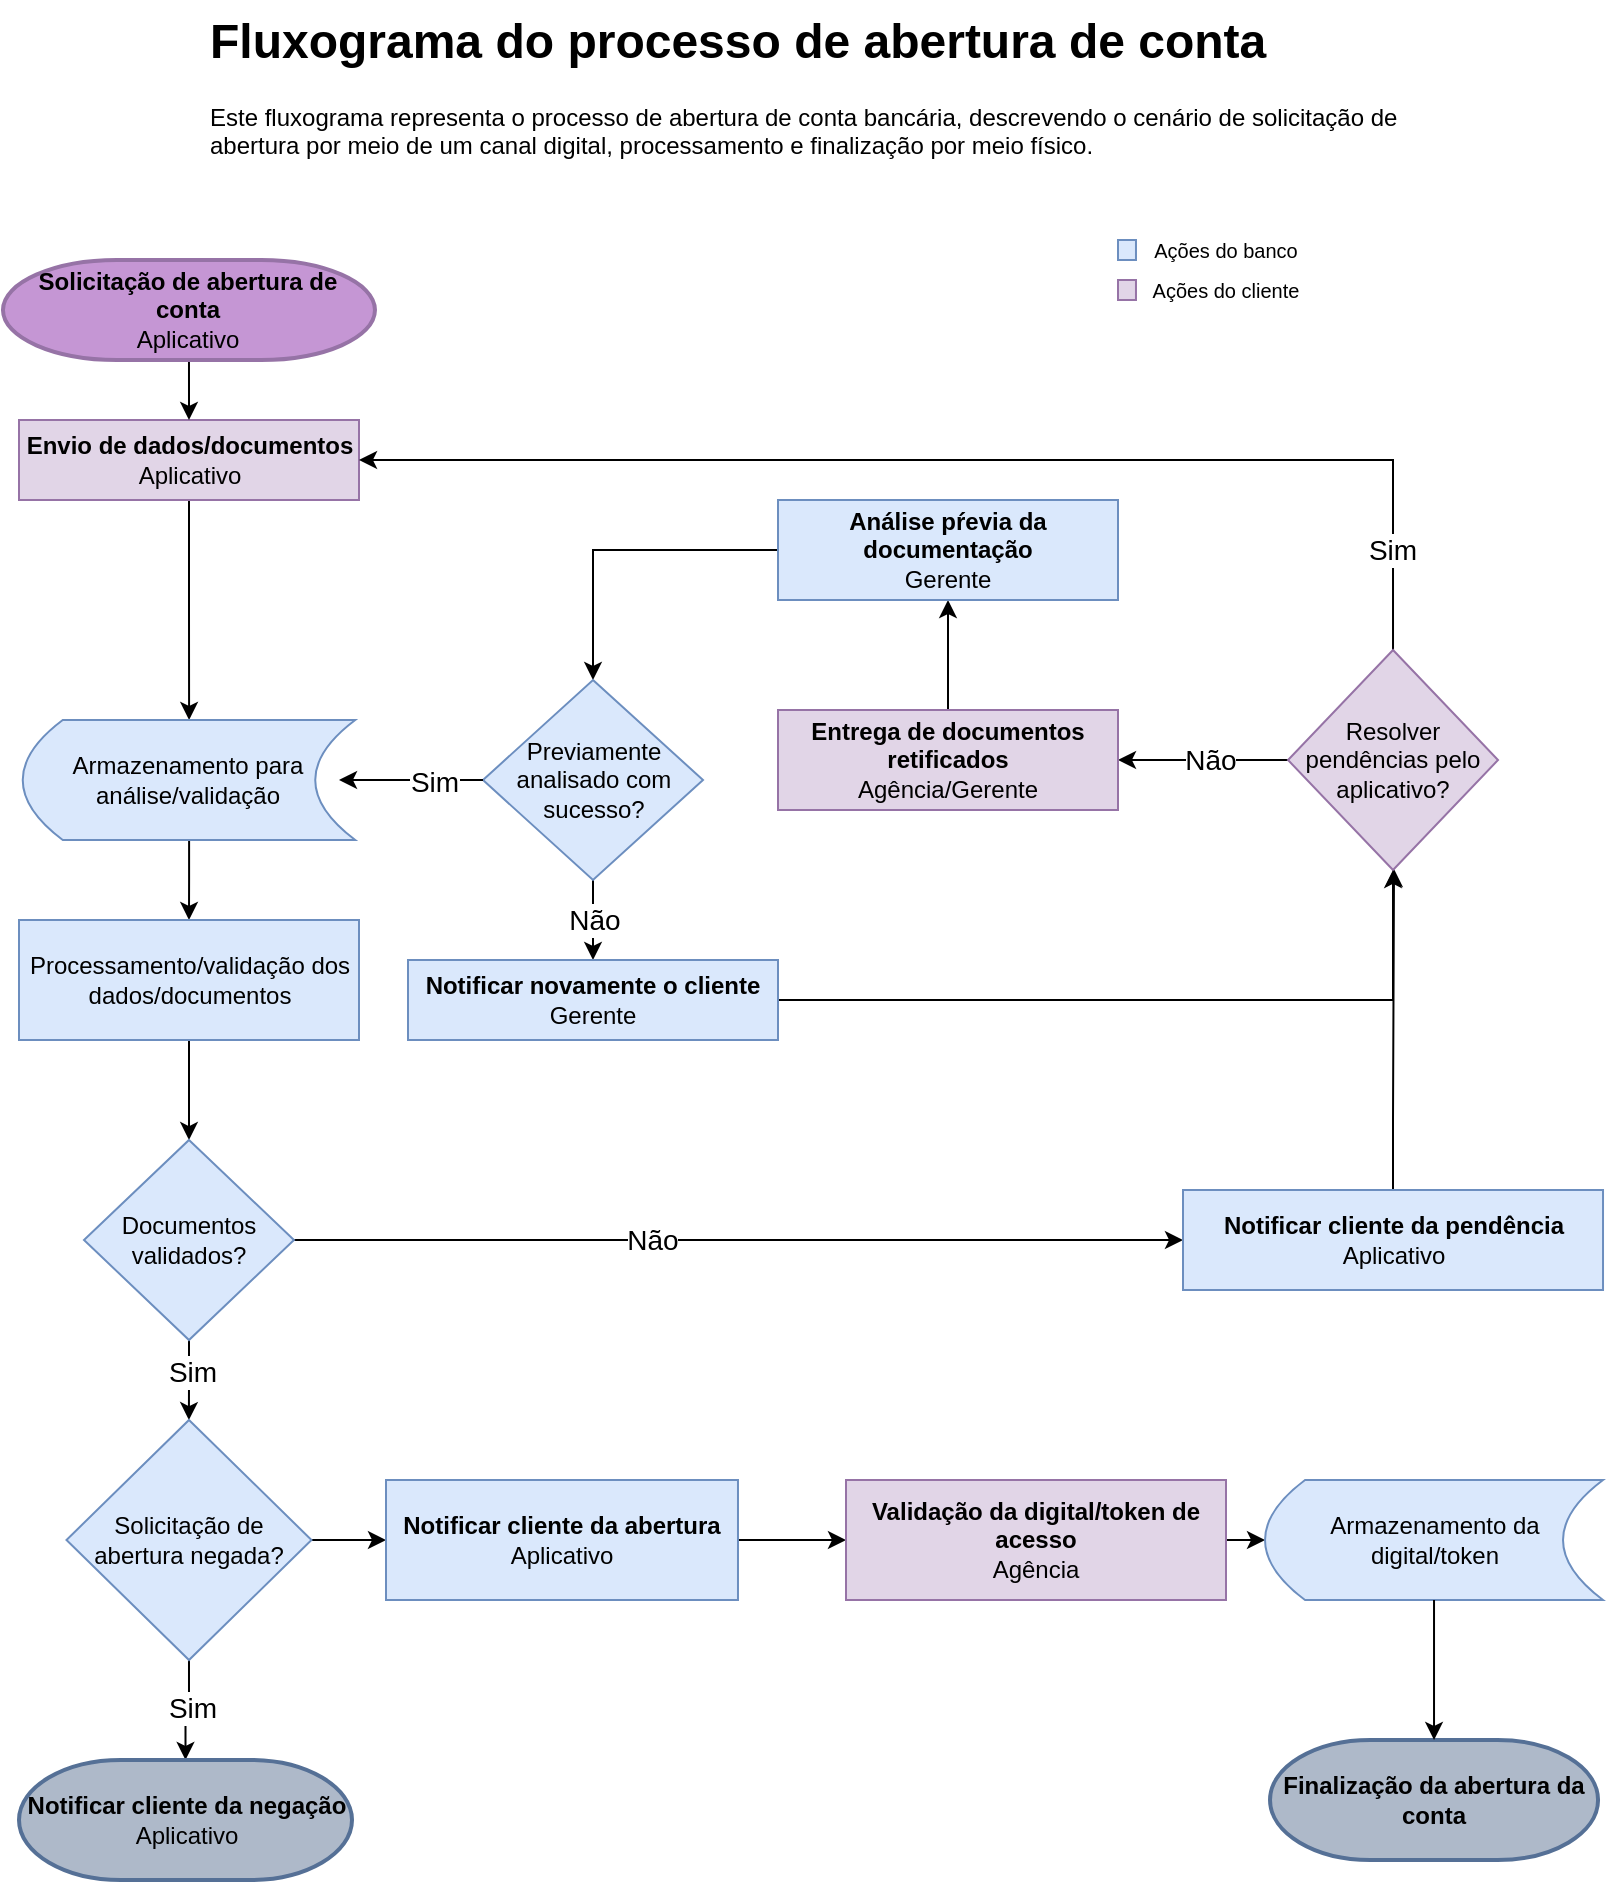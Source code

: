 <mxfile version="24.2.2" type="github">
  <diagram name="Página-1" id="sAMAr2vy35mOlVUHSsa4">
    <mxGraphModel dx="1122" dy="753" grid="1" gridSize="10" guides="1" tooltips="1" connect="1" arrows="1" fold="1" page="1" pageScale="1" pageWidth="827" pageHeight="1169" math="0" shadow="0">
      <root>
        <mxCell id="0" />
        <mxCell id="1" parent="0" />
        <mxCell id="zvZUPfMolD2kg06sg28C-1" value="&lt;h1 style=&quot;margin-top: 0px;&quot;&gt;Fluxograma do processo de abertura de conta&lt;/h1&gt;&lt;p&gt;Este fluxograma representa o processo de abertura de conta bancária, descrevendo o cenário de solicitação de abertura por meio de um canal digital, processamento e finalização por meio físico.&lt;/p&gt;" style="text;html=1;whiteSpace=wrap;overflow=hidden;rounded=0;" parent="1" vertex="1">
          <mxGeometry x="110" width="630" height="130" as="geometry" />
        </mxCell>
        <mxCell id="zvZUPfMolD2kg06sg28C-5" value="" style="edgeStyle=orthogonalEdgeStyle;rounded=0;orthogonalLoop=1;jettySize=auto;html=1;" parent="1" source="zvZUPfMolD2kg06sg28C-3" target="zvZUPfMolD2kg06sg28C-4" edge="1">
          <mxGeometry relative="1" as="geometry" />
        </mxCell>
        <mxCell id="zvZUPfMolD2kg06sg28C-3" value="&lt;b&gt;Envio de dados/documentos&lt;/b&gt;&lt;div&gt;Aplicativo&lt;/div&gt;" style="rounded=0;whiteSpace=wrap;html=1;fillColor=#e1d5e7;strokeColor=#9673a6;" parent="1" vertex="1">
          <mxGeometry x="16.5" y="210" width="170" height="40" as="geometry" />
        </mxCell>
        <mxCell id="zvZUPfMolD2kg06sg28C-7" value="" style="edgeStyle=orthogonalEdgeStyle;rounded=0;orthogonalLoop=1;jettySize=auto;html=1;" parent="1" source="zvZUPfMolD2kg06sg28C-4" target="zvZUPfMolD2kg06sg28C-6" edge="1">
          <mxGeometry relative="1" as="geometry" />
        </mxCell>
        <mxCell id="zvZUPfMolD2kg06sg28C-4" value="&lt;div style=&quot;&quot;&gt;&lt;span style=&quot;background-color: initial;&quot;&gt;Armazenamento para análise/validação&lt;/span&gt;&lt;/div&gt;" style="shape=dataStorage;whiteSpace=wrap;html=1;fixedSize=1;align=center;fillColor=#dae8fc;strokeColor=#6c8ebf;" parent="1" vertex="1">
          <mxGeometry x="18.37" y="360" width="166.25" height="60" as="geometry" />
        </mxCell>
        <mxCell id="zvZUPfMolD2kg06sg28C-9" value="" style="edgeStyle=orthogonalEdgeStyle;rounded=0;orthogonalLoop=1;jettySize=auto;html=1;" parent="1" source="zvZUPfMolD2kg06sg28C-6" target="zvZUPfMolD2kg06sg28C-8" edge="1">
          <mxGeometry relative="1" as="geometry" />
        </mxCell>
        <mxCell id="zvZUPfMolD2kg06sg28C-6" value="Processamento/validação dos dados/documentos" style="rounded=0;whiteSpace=wrap;html=1;fillColor=#dae8fc;strokeColor=#6c8ebf;" parent="1" vertex="1">
          <mxGeometry x="16.5" y="460" width="170" height="60" as="geometry" />
        </mxCell>
        <mxCell id="zvZUPfMolD2kg06sg28C-30" value="" style="edgeStyle=orthogonalEdgeStyle;rounded=0;orthogonalLoop=1;jettySize=auto;html=1;" parent="1" source="zvZUPfMolD2kg06sg28C-8" target="zvZUPfMolD2kg06sg28C-29" edge="1">
          <mxGeometry relative="1" as="geometry" />
        </mxCell>
        <mxCell id="zvZUPfMolD2kg06sg28C-31" value="&lt;font style=&quot;font-size: 14px;&quot;&gt;Sim&lt;/font&gt;" style="edgeLabel;html=1;align=center;verticalAlign=middle;resizable=0;points=[];" parent="zvZUPfMolD2kg06sg28C-30" vertex="1" connectable="0">
          <mxGeometry x="-0.21" y="1" relative="1" as="geometry">
            <mxPoint as="offset" />
          </mxGeometry>
        </mxCell>
        <mxCell id="zvZUPfMolD2kg06sg28C-33" style="edgeStyle=orthogonalEdgeStyle;rounded=0;orthogonalLoop=1;jettySize=auto;html=1;exitX=1;exitY=0.5;exitDx=0;exitDy=0;entryX=0;entryY=0.5;entryDx=0;entryDy=0;" parent="1" source="zvZUPfMolD2kg06sg28C-8" target="zvZUPfMolD2kg06sg28C-12" edge="1">
          <mxGeometry relative="1" as="geometry">
            <mxPoint x="646.5" y="720.0" as="targetPoint" />
          </mxGeometry>
        </mxCell>
        <mxCell id="zvZUPfMolD2kg06sg28C-34" value="&lt;font style=&quot;font-size: 14px;&quot;&gt;Não&lt;/font&gt;" style="edgeLabel;html=1;align=center;verticalAlign=middle;resizable=0;points=[];" parent="zvZUPfMolD2kg06sg28C-33" vertex="1" connectable="0">
          <mxGeometry x="0.067" y="-2" relative="1" as="geometry">
            <mxPoint x="-58" y="-2" as="offset" />
          </mxGeometry>
        </mxCell>
        <mxCell id="zvZUPfMolD2kg06sg28C-8" value="Documentos validados?" style="rhombus;whiteSpace=wrap;html=1;fillColor=#dae8fc;strokeColor=#6c8ebf;" parent="1" vertex="1">
          <mxGeometry x="49" y="570" width="104.99" height="100" as="geometry" />
        </mxCell>
        <mxCell id="zvZUPfMolD2kg06sg28C-16" value="" style="edgeStyle=orthogonalEdgeStyle;rounded=0;orthogonalLoop=1;jettySize=auto;html=1;exitX=0.5;exitY=0;exitDx=0;exitDy=0;" parent="1" source="zvZUPfMolD2kg06sg28C-12" target="zvZUPfMolD2kg06sg28C-15" edge="1">
          <mxGeometry relative="1" as="geometry">
            <mxPoint x="703.505" y="695.0" as="sourcePoint" />
            <Array as="points">
              <mxPoint x="704" y="560" />
              <mxPoint x="704" y="560" />
            </Array>
          </mxGeometry>
        </mxCell>
        <mxCell id="zvZUPfMolD2kg06sg28C-12" value="&lt;b&gt;Notificar cliente da pendência&lt;/b&gt;&lt;div&gt;Aplicativo&lt;/div&gt;" style="whiteSpace=wrap;html=1;fillColor=#dae8fc;strokeColor=#6c8ebf;" parent="1" vertex="1">
          <mxGeometry x="598.5" y="595" width="210.01" height="50" as="geometry" />
        </mxCell>
        <mxCell id="zvZUPfMolD2kg06sg28C-20" value="" style="edgeStyle=orthogonalEdgeStyle;rounded=0;orthogonalLoop=1;jettySize=auto;html=1;" parent="1" source="zvZUPfMolD2kg06sg28C-15" target="zvZUPfMolD2kg06sg28C-19" edge="1">
          <mxGeometry relative="1" as="geometry" />
        </mxCell>
        <mxCell id="zvZUPfMolD2kg06sg28C-51" value="&lt;font style=&quot;font-size: 14px;&quot;&gt;Não&lt;/font&gt;" style="edgeLabel;html=1;align=center;verticalAlign=middle;resizable=0;points=[];" parent="zvZUPfMolD2kg06sg28C-20" vertex="1" connectable="0">
          <mxGeometry x="-0.085" y="3" relative="1" as="geometry">
            <mxPoint y="-3" as="offset" />
          </mxGeometry>
        </mxCell>
        <mxCell id="zvZUPfMolD2kg06sg28C-49" style="edgeStyle=orthogonalEdgeStyle;rounded=0;orthogonalLoop=1;jettySize=auto;html=1;exitX=0.5;exitY=0;exitDx=0;exitDy=0;entryX=1;entryY=0.5;entryDx=0;entryDy=0;" parent="1" source="zvZUPfMolD2kg06sg28C-15" target="zvZUPfMolD2kg06sg28C-3" edge="1">
          <mxGeometry relative="1" as="geometry" />
        </mxCell>
        <mxCell id="zvZUPfMolD2kg06sg28C-50" value="&lt;font style=&quot;font-size: 14px;&quot;&gt;Sim&lt;/font&gt;" style="edgeLabel;html=1;align=center;verticalAlign=middle;resizable=0;points=[];" parent="zvZUPfMolD2kg06sg28C-49" vertex="1" connectable="0">
          <mxGeometry x="-0.018" y="-3" relative="1" as="geometry">
            <mxPoint x="205" y="48" as="offset" />
          </mxGeometry>
        </mxCell>
        <mxCell id="zvZUPfMolD2kg06sg28C-15" value="Resolver pendências pelo aplicativo?" style="rhombus;whiteSpace=wrap;html=1;fillColor=#e1d5e7;strokeColor=#9673a6;" parent="1" vertex="1">
          <mxGeometry x="651.01" y="325" width="105" height="110" as="geometry" />
        </mxCell>
        <mxCell id="zvZUPfMolD2kg06sg28C-22" value="" style="edgeStyle=orthogonalEdgeStyle;rounded=0;orthogonalLoop=1;jettySize=auto;html=1;" parent="1" source="zvZUPfMolD2kg06sg28C-19" target="zvZUPfMolD2kg06sg28C-21" edge="1">
          <mxGeometry relative="1" as="geometry" />
        </mxCell>
        <mxCell id="zvZUPfMolD2kg06sg28C-19" value="&lt;b&gt;Entrega de documentos retificados&lt;/b&gt;&lt;div&gt;Agência/Gerente&lt;/div&gt;" style="whiteSpace=wrap;html=1;fillColor=#e1d5e7;strokeColor=#9673a6;" parent="1" vertex="1">
          <mxGeometry x="396" y="355" width="170" height="50" as="geometry" />
        </mxCell>
        <mxCell id="zvZUPfMolD2kg06sg28C-24" value="" style="edgeStyle=orthogonalEdgeStyle;rounded=0;orthogonalLoop=1;jettySize=auto;html=1;" parent="1" source="zvZUPfMolD2kg06sg28C-21" target="zvZUPfMolD2kg06sg28C-23" edge="1">
          <mxGeometry relative="1" as="geometry" />
        </mxCell>
        <mxCell id="zvZUPfMolD2kg06sg28C-21" value="&lt;b&gt;Análise pŕevia da documentação&lt;/b&gt;&lt;div&gt;Gerente&lt;/div&gt;" style="whiteSpace=wrap;html=1;fillColor=#dae8fc;strokeColor=#6c8ebf;" parent="1" vertex="1">
          <mxGeometry x="396" y="250" width="170" height="50" as="geometry" />
        </mxCell>
        <mxCell id="zvZUPfMolD2kg06sg28C-38" value="" style="edgeStyle=orthogonalEdgeStyle;rounded=0;orthogonalLoop=1;jettySize=auto;html=1;" parent="1" source="zvZUPfMolD2kg06sg28C-23" target="zvZUPfMolD2kg06sg28C-37" edge="1">
          <mxGeometry relative="1" as="geometry" />
        </mxCell>
        <mxCell id="zvZUPfMolD2kg06sg28C-39" value="&lt;font style=&quot;font-size: 14px;&quot;&gt;Não&lt;/font&gt;" style="edgeLabel;html=1;align=center;verticalAlign=middle;resizable=0;points=[];" parent="zvZUPfMolD2kg06sg28C-38" vertex="1" connectable="0">
          <mxGeometry x="-0.194" y="3" relative="1" as="geometry">
            <mxPoint x="-3" y="4" as="offset" />
          </mxGeometry>
        </mxCell>
        <mxCell id="zvZUPfMolD2kg06sg28C-23" value="Previamente analisado com sucesso?" style="rhombus;whiteSpace=wrap;html=1;fillColor=#dae8fc;strokeColor=#6c8ebf;" parent="1" vertex="1">
          <mxGeometry x="248.5" y="340" width="110" height="100" as="geometry" />
        </mxCell>
        <mxCell id="zvZUPfMolD2kg06sg28C-52" style="edgeStyle=orthogonalEdgeStyle;rounded=0;orthogonalLoop=1;jettySize=auto;html=1;exitX=0.5;exitY=1;exitDx=0;exitDy=0;" parent="1" source="zvZUPfMolD2kg06sg28C-29" target="zvZUPfMolD2kg06sg28C-44" edge="1">
          <mxGeometry relative="1" as="geometry" />
        </mxCell>
        <mxCell id="zvZUPfMolD2kg06sg28C-53" value="&lt;font style=&quot;font-size: 14px;&quot;&gt;Sim&lt;/font&gt;" style="edgeLabel;html=1;align=center;verticalAlign=middle;resizable=0;points=[];" parent="zvZUPfMolD2kg06sg28C-52" vertex="1" connectable="0">
          <mxGeometry x="-0.068" y="1" relative="1" as="geometry">
            <mxPoint as="offset" />
          </mxGeometry>
        </mxCell>
        <mxCell id="zvZUPfMolD2kg06sg28C-55" value="" style="edgeStyle=orthogonalEdgeStyle;rounded=0;orthogonalLoop=1;jettySize=auto;html=1;" parent="1" source="zvZUPfMolD2kg06sg28C-29" target="zvZUPfMolD2kg06sg28C-54" edge="1">
          <mxGeometry relative="1" as="geometry" />
        </mxCell>
        <mxCell id="zvZUPfMolD2kg06sg28C-29" value="Solicitação de abertura negada?" style="rhombus;whiteSpace=wrap;html=1;fillColor=#dae8fc;strokeColor=#6c8ebf;" parent="1" vertex="1">
          <mxGeometry x="40.24" y="710" width="122.51" height="120" as="geometry" />
        </mxCell>
        <mxCell id="zvZUPfMolD2kg06sg28C-35" style="edgeStyle=orthogonalEdgeStyle;rounded=0;orthogonalLoop=1;jettySize=auto;html=1;exitX=0;exitY=0.5;exitDx=0;exitDy=0;" parent="1" source="zvZUPfMolD2kg06sg28C-23" edge="1">
          <mxGeometry relative="1" as="geometry">
            <mxPoint x="176.5" y="390" as="targetPoint" />
          </mxGeometry>
        </mxCell>
        <mxCell id="zvZUPfMolD2kg06sg28C-36" value="&lt;font style=&quot;font-size: 14px;&quot;&gt;Sim&lt;/font&gt;" style="edgeLabel;html=1;align=center;verticalAlign=middle;resizable=0;points=[];" parent="zvZUPfMolD2kg06sg28C-35" vertex="1" connectable="0">
          <mxGeometry x="0.029" y="2" relative="1" as="geometry">
            <mxPoint x="12" y="-2" as="offset" />
          </mxGeometry>
        </mxCell>
        <mxCell id="zvZUPfMolD2kg06sg28C-40" style="edgeStyle=orthogonalEdgeStyle;rounded=0;orthogonalLoop=1;jettySize=auto;html=1;exitX=1;exitY=0.5;exitDx=0;exitDy=0;" parent="1" source="zvZUPfMolD2kg06sg28C-37" target="zvZUPfMolD2kg06sg28C-15" edge="1">
          <mxGeometry relative="1" as="geometry">
            <mxPoint x="708.5" y="550" as="targetPoint" />
          </mxGeometry>
        </mxCell>
        <mxCell id="zvZUPfMolD2kg06sg28C-37" value="&lt;b&gt;Notificar novamente o cliente&lt;/b&gt;&lt;div&gt;Gerente&lt;/div&gt;" style="whiteSpace=wrap;html=1;fillColor=#dae8fc;strokeColor=#6c8ebf;" parent="1" vertex="1">
          <mxGeometry x="211" y="480" width="185" height="40" as="geometry" />
        </mxCell>
        <mxCell id="zvZUPfMolD2kg06sg28C-48" style="edgeStyle=orthogonalEdgeStyle;rounded=0;orthogonalLoop=1;jettySize=auto;html=1;exitX=0.5;exitY=1;exitDx=0;exitDy=0;exitPerimeter=0;" parent="1" source="zvZUPfMolD2kg06sg28C-43" target="zvZUPfMolD2kg06sg28C-3" edge="1">
          <mxGeometry relative="1" as="geometry" />
        </mxCell>
        <mxCell id="zvZUPfMolD2kg06sg28C-43" value="&lt;b&gt;Solicitação de abertura de conta&lt;/b&gt;&lt;div&gt;Aplicativo&lt;/div&gt;" style="strokeWidth=2;html=1;shape=mxgraph.flowchart.terminator;whiteSpace=wrap;fillColor=#C596D4;strokeColor=#9673a6;shadow=0;perimeterSpacing=0;fillStyle=solid;" parent="1" vertex="1">
          <mxGeometry x="8.49" y="130" width="186" height="50" as="geometry" />
        </mxCell>
        <mxCell id="zvZUPfMolD2kg06sg28C-44" value="&lt;b&gt;Notificar cliente da negação&lt;/b&gt;&lt;div&gt;Aplicativo&lt;/div&gt;" style="strokeWidth=2;html=1;shape=mxgraph.flowchart.terminator;whiteSpace=wrap;fillColor=#AEB9C9;strokeColor=#557096;" parent="1" vertex="1">
          <mxGeometry x="16.5" y="880" width="166.5" height="60" as="geometry" />
        </mxCell>
        <mxCell id="zvZUPfMolD2kg06sg28C-58" style="edgeStyle=orthogonalEdgeStyle;rounded=0;orthogonalLoop=1;jettySize=auto;html=1;exitX=1;exitY=0.5;exitDx=0;exitDy=0;entryX=0;entryY=0.5;entryDx=0;entryDy=0;" parent="1" source="zvZUPfMolD2kg06sg28C-54" target="zvZUPfMolD2kg06sg28C-57" edge="1">
          <mxGeometry relative="1" as="geometry" />
        </mxCell>
        <mxCell id="zvZUPfMolD2kg06sg28C-54" value="&lt;b&gt;Notificar cliente da abertura&lt;/b&gt;&lt;div&gt;Aplicativo&lt;/div&gt;" style="whiteSpace=wrap;html=1;fillColor=#dae8fc;strokeColor=#6c8ebf;" parent="1" vertex="1">
          <mxGeometry x="200" y="740" width="175.99" height="60" as="geometry" />
        </mxCell>
        <mxCell id="zvZUPfMolD2kg06sg28C-56" value="&lt;b&gt;Finalização da abertura da conta&lt;/b&gt;" style="strokeWidth=2;html=1;shape=mxgraph.flowchart.terminator;whiteSpace=wrap;strokeColor=#557096;align=center;verticalAlign=middle;fontFamily=Helvetica;fontSize=12;fontColor=default;fillColor=#AEB9C9;" parent="1" vertex="1">
          <mxGeometry x="642.01" y="870" width="164.02" height="60" as="geometry" />
        </mxCell>
        <mxCell id="zvZUPfMolD2kg06sg28C-60" style="edgeStyle=orthogonalEdgeStyle;rounded=0;orthogonalLoop=1;jettySize=auto;html=1;exitX=1;exitY=0.5;exitDx=0;exitDy=0;entryX=0;entryY=0.5;entryDx=0;entryDy=0;" parent="1" source="zvZUPfMolD2kg06sg28C-57" target="zvZUPfMolD2kg06sg28C-59" edge="1">
          <mxGeometry relative="1" as="geometry" />
        </mxCell>
        <mxCell id="zvZUPfMolD2kg06sg28C-57" value="&lt;b&gt;Validação da digital/token de acesso&lt;/b&gt;&lt;div&gt;Agência&lt;/div&gt;" style="rounded=0;whiteSpace=wrap;html=1;fillColor=#e1d5e7;strokeColor=#9673a6;" parent="1" vertex="1">
          <mxGeometry x="430" y="740" width="190" height="60" as="geometry" />
        </mxCell>
        <mxCell id="zvZUPfMolD2kg06sg28C-59" value="Armazenamento da digital/token" style="shape=dataStorage;whiteSpace=wrap;html=1;fixedSize=1;fillColor=#dae8fc;strokeColor=#6c8ebf;" parent="1" vertex="1">
          <mxGeometry x="639.52" y="740" width="168.99" height="60" as="geometry" />
        </mxCell>
        <mxCell id="zvZUPfMolD2kg06sg28C-61" style="edgeStyle=orthogonalEdgeStyle;rounded=0;orthogonalLoop=1;jettySize=auto;html=1;exitX=0.5;exitY=1;exitDx=0;exitDy=0;entryX=0.5;entryY=0;entryDx=0;entryDy=0;entryPerimeter=0;" parent="1" source="zvZUPfMolD2kg06sg28C-59" target="zvZUPfMolD2kg06sg28C-56" edge="1">
          <mxGeometry relative="1" as="geometry" />
        </mxCell>
        <mxCell id="bQHqVsv4pAbQBWB-EMHU-1" value="" style="rounded=0;whiteSpace=wrap;html=1;fillColor=#dae8fc;strokeColor=#6c8ebf;" vertex="1" parent="1">
          <mxGeometry x="566" y="120" width="8.99" height="10" as="geometry" />
        </mxCell>
        <mxCell id="bQHqVsv4pAbQBWB-EMHU-2" value="" style="rounded=0;whiteSpace=wrap;html=1;fillColor=#e1d5e7;strokeColor=#9673a6;" vertex="1" parent="1">
          <mxGeometry x="566" y="140" width="8.99" height="10" as="geometry" />
        </mxCell>
        <mxCell id="bQHqVsv4pAbQBWB-EMHU-3" value="&lt;font style=&quot;font-size: 10px;&quot;&gt;Ações do banco&lt;/font&gt;" style="text;html=1;align=center;verticalAlign=middle;whiteSpace=wrap;rounded=0;" vertex="1" parent="1">
          <mxGeometry x="560" y="110" width="120" height="30" as="geometry" />
        </mxCell>
        <mxCell id="bQHqVsv4pAbQBWB-EMHU-4" value="&lt;font style=&quot;font-size: 10px;&quot;&gt;Ações do cliente&lt;/font&gt;" style="text;html=1;align=center;verticalAlign=middle;whiteSpace=wrap;rounded=0;" vertex="1" parent="1">
          <mxGeometry x="560" y="130" width="120" height="30" as="geometry" />
        </mxCell>
      </root>
    </mxGraphModel>
  </diagram>
</mxfile>
